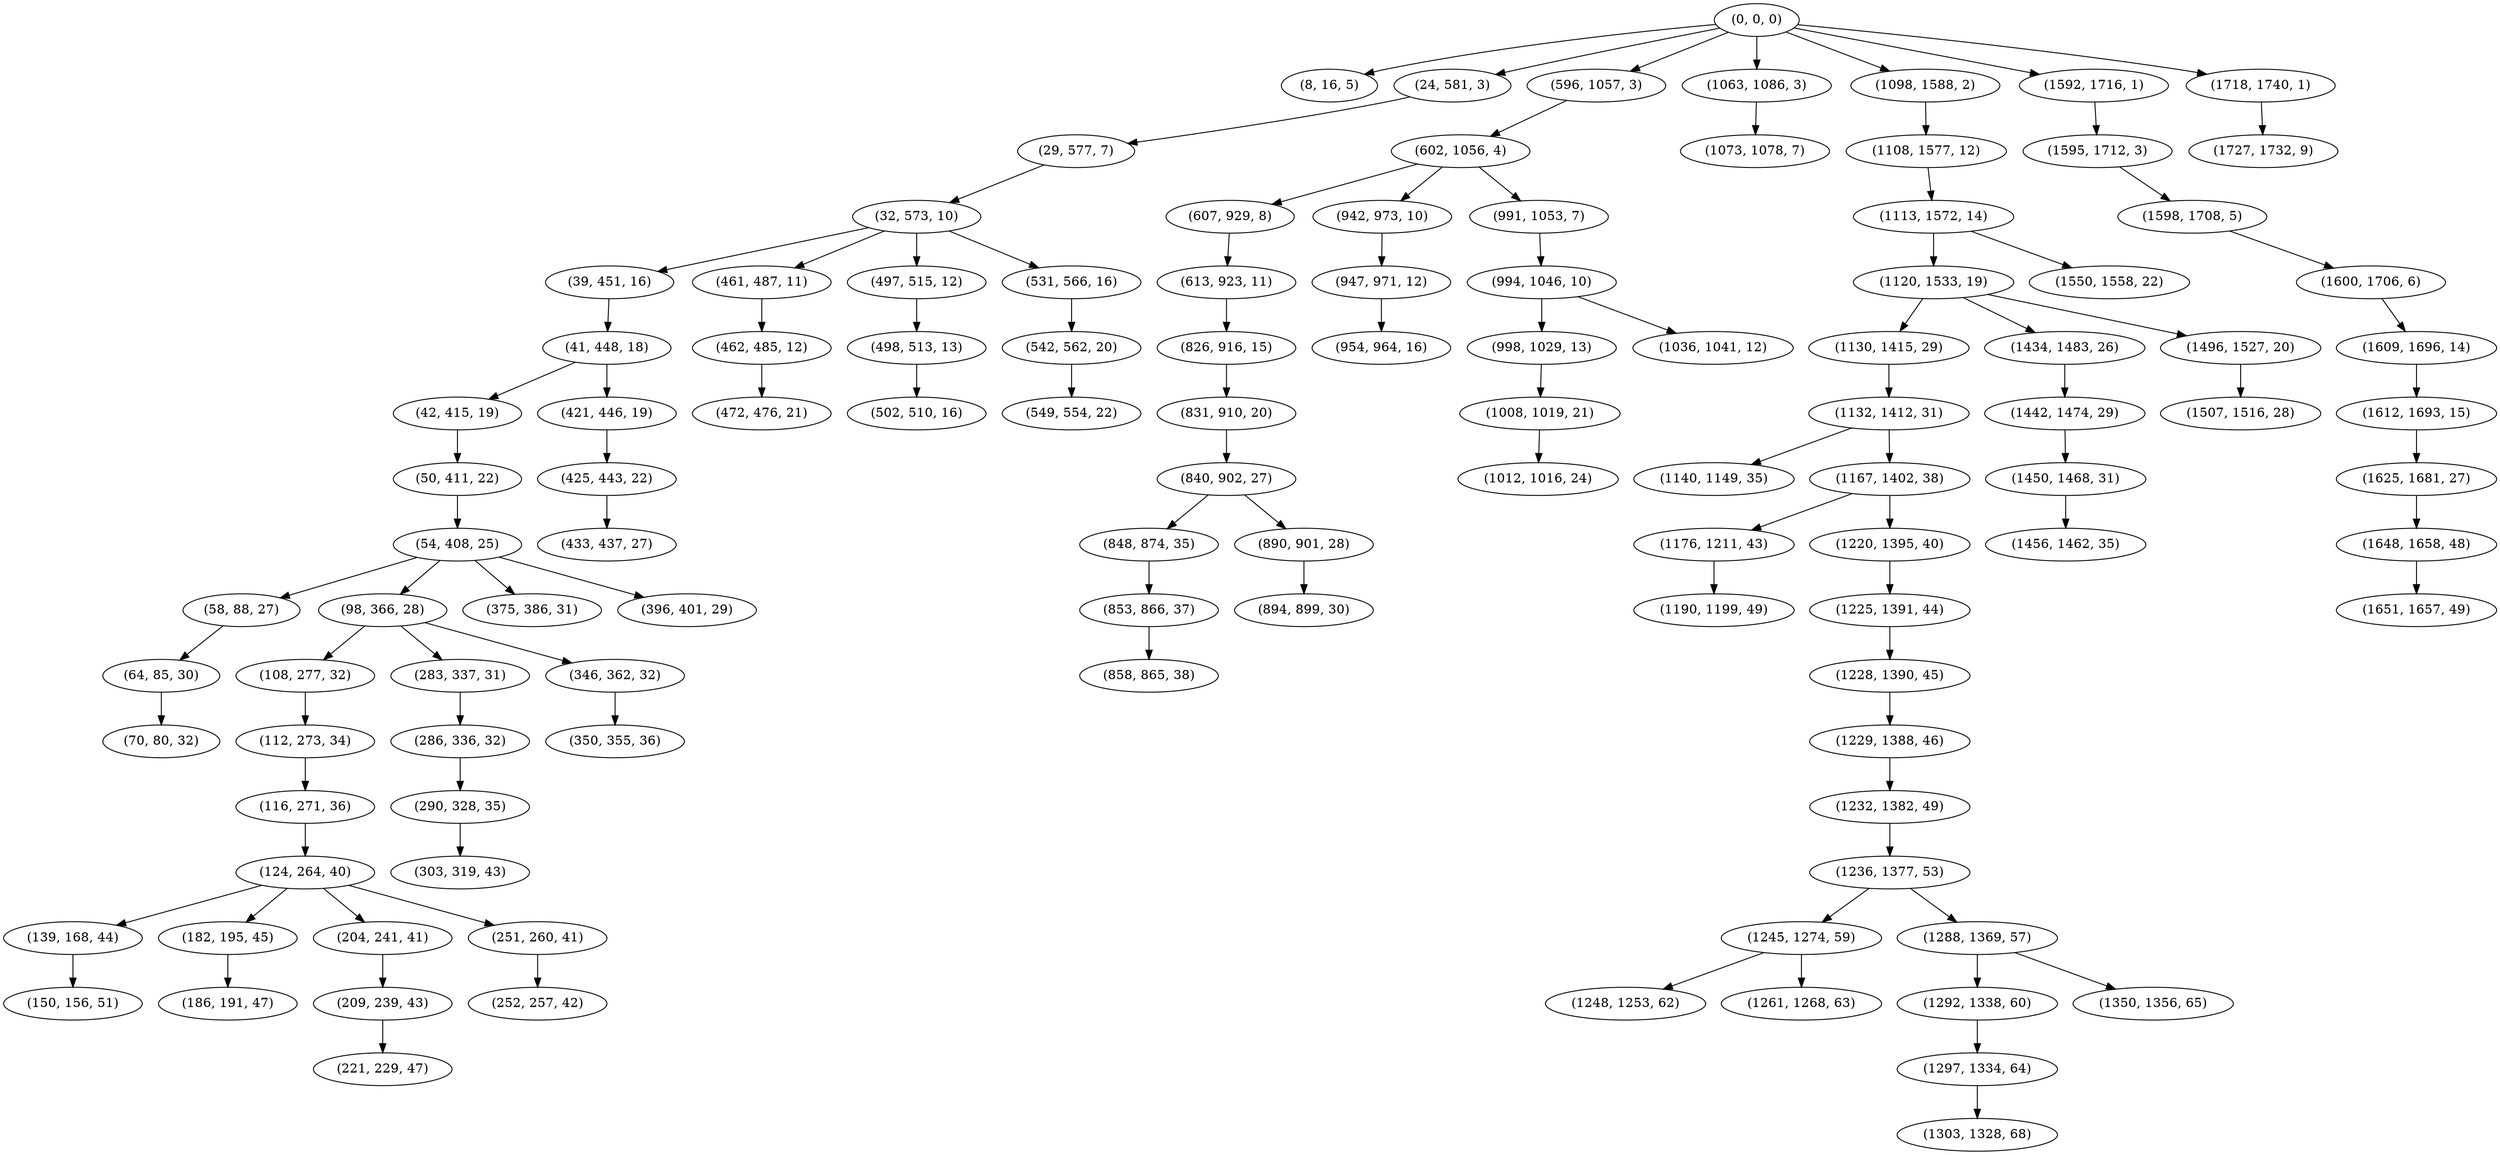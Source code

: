 digraph tree {
    "(0, 0, 0)";
    "(8, 16, 5)";
    "(24, 581, 3)";
    "(29, 577, 7)";
    "(32, 573, 10)";
    "(39, 451, 16)";
    "(41, 448, 18)";
    "(42, 415, 19)";
    "(50, 411, 22)";
    "(54, 408, 25)";
    "(58, 88, 27)";
    "(64, 85, 30)";
    "(70, 80, 32)";
    "(98, 366, 28)";
    "(108, 277, 32)";
    "(112, 273, 34)";
    "(116, 271, 36)";
    "(124, 264, 40)";
    "(139, 168, 44)";
    "(150, 156, 51)";
    "(182, 195, 45)";
    "(186, 191, 47)";
    "(204, 241, 41)";
    "(209, 239, 43)";
    "(221, 229, 47)";
    "(251, 260, 41)";
    "(252, 257, 42)";
    "(283, 337, 31)";
    "(286, 336, 32)";
    "(290, 328, 35)";
    "(303, 319, 43)";
    "(346, 362, 32)";
    "(350, 355, 36)";
    "(375, 386, 31)";
    "(396, 401, 29)";
    "(421, 446, 19)";
    "(425, 443, 22)";
    "(433, 437, 27)";
    "(461, 487, 11)";
    "(462, 485, 12)";
    "(472, 476, 21)";
    "(497, 515, 12)";
    "(498, 513, 13)";
    "(502, 510, 16)";
    "(531, 566, 16)";
    "(542, 562, 20)";
    "(549, 554, 22)";
    "(596, 1057, 3)";
    "(602, 1056, 4)";
    "(607, 929, 8)";
    "(613, 923, 11)";
    "(826, 916, 15)";
    "(831, 910, 20)";
    "(840, 902, 27)";
    "(848, 874, 35)";
    "(853, 866, 37)";
    "(858, 865, 38)";
    "(890, 901, 28)";
    "(894, 899, 30)";
    "(942, 973, 10)";
    "(947, 971, 12)";
    "(954, 964, 16)";
    "(991, 1053, 7)";
    "(994, 1046, 10)";
    "(998, 1029, 13)";
    "(1008, 1019, 21)";
    "(1012, 1016, 24)";
    "(1036, 1041, 12)";
    "(1063, 1086, 3)";
    "(1073, 1078, 7)";
    "(1098, 1588, 2)";
    "(1108, 1577, 12)";
    "(1113, 1572, 14)";
    "(1120, 1533, 19)";
    "(1130, 1415, 29)";
    "(1132, 1412, 31)";
    "(1140, 1149, 35)";
    "(1167, 1402, 38)";
    "(1176, 1211, 43)";
    "(1190, 1199, 49)";
    "(1220, 1395, 40)";
    "(1225, 1391, 44)";
    "(1228, 1390, 45)";
    "(1229, 1388, 46)";
    "(1232, 1382, 49)";
    "(1236, 1377, 53)";
    "(1245, 1274, 59)";
    "(1248, 1253, 62)";
    "(1261, 1268, 63)";
    "(1288, 1369, 57)";
    "(1292, 1338, 60)";
    "(1297, 1334, 64)";
    "(1303, 1328, 68)";
    "(1350, 1356, 65)";
    "(1434, 1483, 26)";
    "(1442, 1474, 29)";
    "(1450, 1468, 31)";
    "(1456, 1462, 35)";
    "(1496, 1527, 20)";
    "(1507, 1516, 28)";
    "(1550, 1558, 22)";
    "(1592, 1716, 1)";
    "(1595, 1712, 3)";
    "(1598, 1708, 5)";
    "(1600, 1706, 6)";
    "(1609, 1696, 14)";
    "(1612, 1693, 15)";
    "(1625, 1681, 27)";
    "(1648, 1658, 48)";
    "(1651, 1657, 49)";
    "(1718, 1740, 1)";
    "(1727, 1732, 9)";
    "(0, 0, 0)" -> "(8, 16, 5)";
    "(0, 0, 0)" -> "(24, 581, 3)";
    "(0, 0, 0)" -> "(596, 1057, 3)";
    "(0, 0, 0)" -> "(1063, 1086, 3)";
    "(0, 0, 0)" -> "(1098, 1588, 2)";
    "(0, 0, 0)" -> "(1592, 1716, 1)";
    "(0, 0, 0)" -> "(1718, 1740, 1)";
    "(24, 581, 3)" -> "(29, 577, 7)";
    "(29, 577, 7)" -> "(32, 573, 10)";
    "(32, 573, 10)" -> "(39, 451, 16)";
    "(32, 573, 10)" -> "(461, 487, 11)";
    "(32, 573, 10)" -> "(497, 515, 12)";
    "(32, 573, 10)" -> "(531, 566, 16)";
    "(39, 451, 16)" -> "(41, 448, 18)";
    "(41, 448, 18)" -> "(42, 415, 19)";
    "(41, 448, 18)" -> "(421, 446, 19)";
    "(42, 415, 19)" -> "(50, 411, 22)";
    "(50, 411, 22)" -> "(54, 408, 25)";
    "(54, 408, 25)" -> "(58, 88, 27)";
    "(54, 408, 25)" -> "(98, 366, 28)";
    "(54, 408, 25)" -> "(375, 386, 31)";
    "(54, 408, 25)" -> "(396, 401, 29)";
    "(58, 88, 27)" -> "(64, 85, 30)";
    "(64, 85, 30)" -> "(70, 80, 32)";
    "(98, 366, 28)" -> "(108, 277, 32)";
    "(98, 366, 28)" -> "(283, 337, 31)";
    "(98, 366, 28)" -> "(346, 362, 32)";
    "(108, 277, 32)" -> "(112, 273, 34)";
    "(112, 273, 34)" -> "(116, 271, 36)";
    "(116, 271, 36)" -> "(124, 264, 40)";
    "(124, 264, 40)" -> "(139, 168, 44)";
    "(124, 264, 40)" -> "(182, 195, 45)";
    "(124, 264, 40)" -> "(204, 241, 41)";
    "(124, 264, 40)" -> "(251, 260, 41)";
    "(139, 168, 44)" -> "(150, 156, 51)";
    "(182, 195, 45)" -> "(186, 191, 47)";
    "(204, 241, 41)" -> "(209, 239, 43)";
    "(209, 239, 43)" -> "(221, 229, 47)";
    "(251, 260, 41)" -> "(252, 257, 42)";
    "(283, 337, 31)" -> "(286, 336, 32)";
    "(286, 336, 32)" -> "(290, 328, 35)";
    "(290, 328, 35)" -> "(303, 319, 43)";
    "(346, 362, 32)" -> "(350, 355, 36)";
    "(421, 446, 19)" -> "(425, 443, 22)";
    "(425, 443, 22)" -> "(433, 437, 27)";
    "(461, 487, 11)" -> "(462, 485, 12)";
    "(462, 485, 12)" -> "(472, 476, 21)";
    "(497, 515, 12)" -> "(498, 513, 13)";
    "(498, 513, 13)" -> "(502, 510, 16)";
    "(531, 566, 16)" -> "(542, 562, 20)";
    "(542, 562, 20)" -> "(549, 554, 22)";
    "(596, 1057, 3)" -> "(602, 1056, 4)";
    "(602, 1056, 4)" -> "(607, 929, 8)";
    "(602, 1056, 4)" -> "(942, 973, 10)";
    "(602, 1056, 4)" -> "(991, 1053, 7)";
    "(607, 929, 8)" -> "(613, 923, 11)";
    "(613, 923, 11)" -> "(826, 916, 15)";
    "(826, 916, 15)" -> "(831, 910, 20)";
    "(831, 910, 20)" -> "(840, 902, 27)";
    "(840, 902, 27)" -> "(848, 874, 35)";
    "(840, 902, 27)" -> "(890, 901, 28)";
    "(848, 874, 35)" -> "(853, 866, 37)";
    "(853, 866, 37)" -> "(858, 865, 38)";
    "(890, 901, 28)" -> "(894, 899, 30)";
    "(942, 973, 10)" -> "(947, 971, 12)";
    "(947, 971, 12)" -> "(954, 964, 16)";
    "(991, 1053, 7)" -> "(994, 1046, 10)";
    "(994, 1046, 10)" -> "(998, 1029, 13)";
    "(994, 1046, 10)" -> "(1036, 1041, 12)";
    "(998, 1029, 13)" -> "(1008, 1019, 21)";
    "(1008, 1019, 21)" -> "(1012, 1016, 24)";
    "(1063, 1086, 3)" -> "(1073, 1078, 7)";
    "(1098, 1588, 2)" -> "(1108, 1577, 12)";
    "(1108, 1577, 12)" -> "(1113, 1572, 14)";
    "(1113, 1572, 14)" -> "(1120, 1533, 19)";
    "(1113, 1572, 14)" -> "(1550, 1558, 22)";
    "(1120, 1533, 19)" -> "(1130, 1415, 29)";
    "(1120, 1533, 19)" -> "(1434, 1483, 26)";
    "(1120, 1533, 19)" -> "(1496, 1527, 20)";
    "(1130, 1415, 29)" -> "(1132, 1412, 31)";
    "(1132, 1412, 31)" -> "(1140, 1149, 35)";
    "(1132, 1412, 31)" -> "(1167, 1402, 38)";
    "(1167, 1402, 38)" -> "(1176, 1211, 43)";
    "(1167, 1402, 38)" -> "(1220, 1395, 40)";
    "(1176, 1211, 43)" -> "(1190, 1199, 49)";
    "(1220, 1395, 40)" -> "(1225, 1391, 44)";
    "(1225, 1391, 44)" -> "(1228, 1390, 45)";
    "(1228, 1390, 45)" -> "(1229, 1388, 46)";
    "(1229, 1388, 46)" -> "(1232, 1382, 49)";
    "(1232, 1382, 49)" -> "(1236, 1377, 53)";
    "(1236, 1377, 53)" -> "(1245, 1274, 59)";
    "(1236, 1377, 53)" -> "(1288, 1369, 57)";
    "(1245, 1274, 59)" -> "(1248, 1253, 62)";
    "(1245, 1274, 59)" -> "(1261, 1268, 63)";
    "(1288, 1369, 57)" -> "(1292, 1338, 60)";
    "(1288, 1369, 57)" -> "(1350, 1356, 65)";
    "(1292, 1338, 60)" -> "(1297, 1334, 64)";
    "(1297, 1334, 64)" -> "(1303, 1328, 68)";
    "(1434, 1483, 26)" -> "(1442, 1474, 29)";
    "(1442, 1474, 29)" -> "(1450, 1468, 31)";
    "(1450, 1468, 31)" -> "(1456, 1462, 35)";
    "(1496, 1527, 20)" -> "(1507, 1516, 28)";
    "(1592, 1716, 1)" -> "(1595, 1712, 3)";
    "(1595, 1712, 3)" -> "(1598, 1708, 5)";
    "(1598, 1708, 5)" -> "(1600, 1706, 6)";
    "(1600, 1706, 6)" -> "(1609, 1696, 14)";
    "(1609, 1696, 14)" -> "(1612, 1693, 15)";
    "(1612, 1693, 15)" -> "(1625, 1681, 27)";
    "(1625, 1681, 27)" -> "(1648, 1658, 48)";
    "(1648, 1658, 48)" -> "(1651, 1657, 49)";
    "(1718, 1740, 1)" -> "(1727, 1732, 9)";
}
